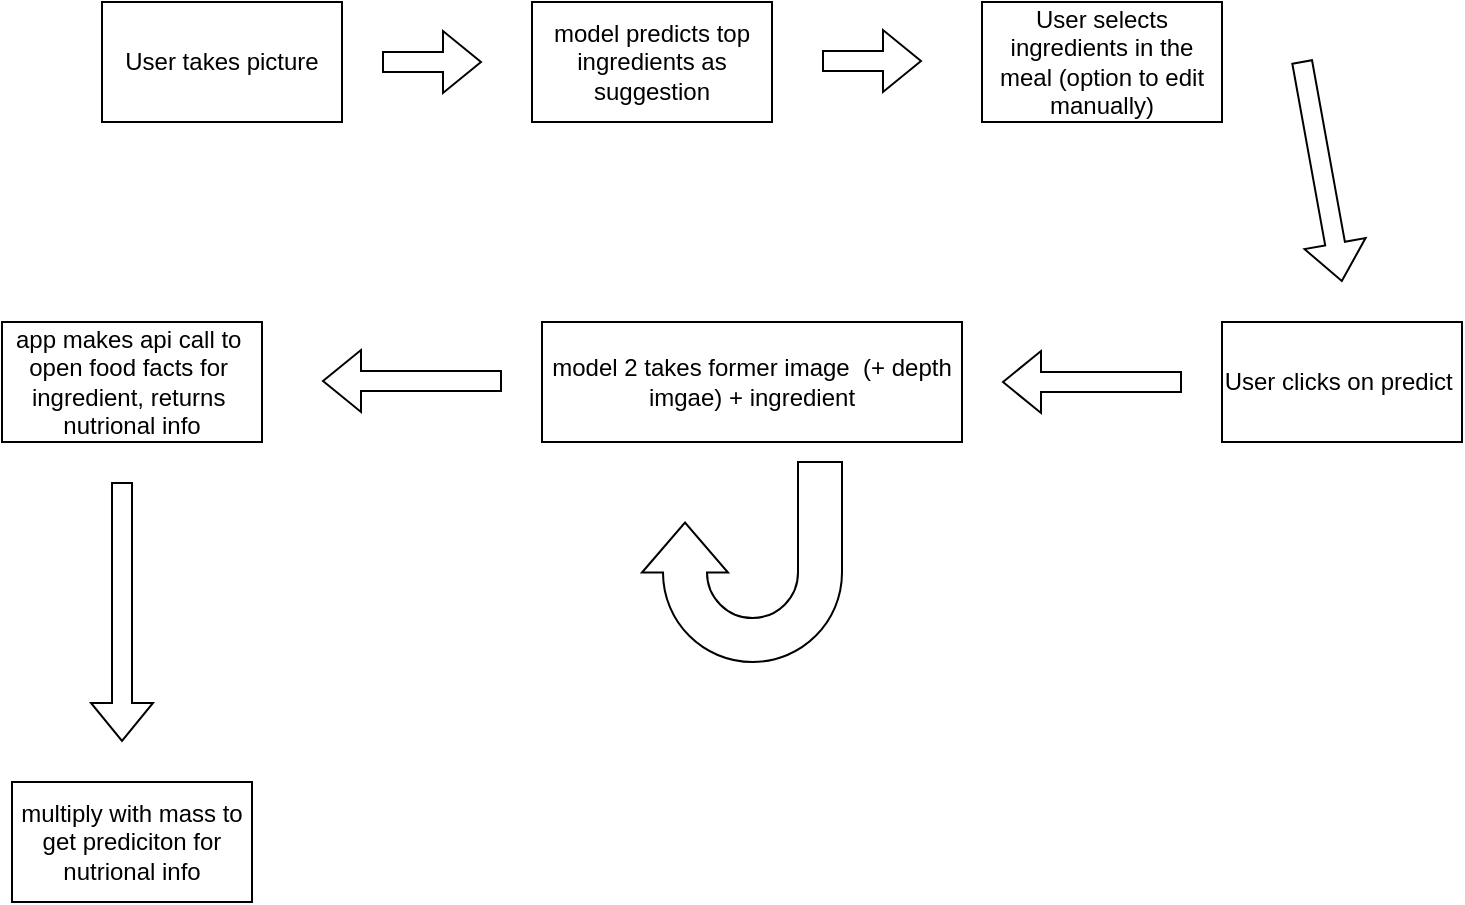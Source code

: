 <mxfile version="24.0.7" type="device">
  <diagram name="Page-1" id="4U4I9D5LyiPyMbzQqx2w">
    <mxGraphModel dx="1352" dy="826" grid="1" gridSize="10" guides="1" tooltips="1" connect="1" arrows="1" fold="1" page="1" pageScale="1" pageWidth="850" pageHeight="1100" math="0" shadow="0">
      <root>
        <mxCell id="0" />
        <mxCell id="1" parent="0" />
        <mxCell id="Gq1VgQn_8ZEdUVi94Pho-1" value="User takes picture" style="rounded=0;whiteSpace=wrap;html=1;" vertex="1" parent="1">
          <mxGeometry x="90" y="170" width="120" height="60" as="geometry" />
        </mxCell>
        <mxCell id="Gq1VgQn_8ZEdUVi94Pho-2" value="" style="shape=flexArrow;endArrow=classic;html=1;rounded=0;" edge="1" parent="1">
          <mxGeometry width="50" height="50" relative="1" as="geometry">
            <mxPoint x="230" y="200" as="sourcePoint" />
            <mxPoint x="280" y="200" as="targetPoint" />
          </mxGeometry>
        </mxCell>
        <mxCell id="Gq1VgQn_8ZEdUVi94Pho-3" value="model predicts top ingredients as suggestion" style="rounded=0;whiteSpace=wrap;html=1;" vertex="1" parent="1">
          <mxGeometry x="305" y="170" width="120" height="60" as="geometry" />
        </mxCell>
        <mxCell id="Gq1VgQn_8ZEdUVi94Pho-4" value="" style="shape=flexArrow;endArrow=classic;html=1;rounded=0;" edge="1" parent="1">
          <mxGeometry width="50" height="50" relative="1" as="geometry">
            <mxPoint x="450" y="199.5" as="sourcePoint" />
            <mxPoint x="500" y="199.5" as="targetPoint" />
          </mxGeometry>
        </mxCell>
        <mxCell id="Gq1VgQn_8ZEdUVi94Pho-5" value="User selects ingredients in the meal (option to edit manually)" style="rounded=0;whiteSpace=wrap;html=1;" vertex="1" parent="1">
          <mxGeometry x="530" y="170" width="120" height="60" as="geometry" />
        </mxCell>
        <mxCell id="Gq1VgQn_8ZEdUVi94Pho-6" value="" style="shape=flexArrow;endArrow=classic;html=1;rounded=0;" edge="1" parent="1">
          <mxGeometry width="50" height="50" relative="1" as="geometry">
            <mxPoint x="690" y="199.5" as="sourcePoint" />
            <mxPoint x="710" y="310" as="targetPoint" />
          </mxGeometry>
        </mxCell>
        <mxCell id="Gq1VgQn_8ZEdUVi94Pho-7" value="User clicks on predict&amp;nbsp;" style="rounded=0;whiteSpace=wrap;html=1;" vertex="1" parent="1">
          <mxGeometry x="650" y="330" width="120" height="60" as="geometry" />
        </mxCell>
        <mxCell id="Gq1VgQn_8ZEdUVi94Pho-8" value="" style="shape=flexArrow;endArrow=classic;html=1;rounded=0;" edge="1" parent="1">
          <mxGeometry width="50" height="50" relative="1" as="geometry">
            <mxPoint x="630" y="360" as="sourcePoint" />
            <mxPoint x="540" y="360" as="targetPoint" />
          </mxGeometry>
        </mxCell>
        <mxCell id="Gq1VgQn_8ZEdUVi94Pho-9" value="model 2 takes former image&amp;nbsp; (+ depth imgae) + ingredient" style="rounded=0;whiteSpace=wrap;html=1;" vertex="1" parent="1">
          <mxGeometry x="310" y="330" width="210" height="60" as="geometry" />
        </mxCell>
        <mxCell id="Gq1VgQn_8ZEdUVi94Pho-11" value="" style="html=1;shadow=0;dashed=0;align=center;verticalAlign=middle;shape=mxgraph.arrows2.uTurnArrow;dy=11;arrowHead=43;dx2=25;rotation=-90;" vertex="1" parent="1">
          <mxGeometry x="360" y="400" width="100" height="100" as="geometry" />
        </mxCell>
        <mxCell id="Gq1VgQn_8ZEdUVi94Pho-12" value="" style="shape=flexArrow;endArrow=classic;html=1;rounded=0;" edge="1" parent="1">
          <mxGeometry width="50" height="50" relative="1" as="geometry">
            <mxPoint x="290" y="359.5" as="sourcePoint" />
            <mxPoint x="200" y="359.5" as="targetPoint" />
          </mxGeometry>
        </mxCell>
        <mxCell id="Gq1VgQn_8ZEdUVi94Pho-14" value="&lt;span style=&quot;text-wrap: nowrap;&quot;&gt;app makes api call to&amp;nbsp;&lt;/span&gt;&lt;div&gt;&lt;span style=&quot;text-wrap: nowrap;&quot;&gt;open food facts for&amp;nbsp;&lt;/span&gt;&lt;/div&gt;&lt;div&gt;&lt;span style=&quot;text-wrap: nowrap;&quot;&gt;ingredient, returns&amp;nbsp;&lt;/span&gt;&lt;/div&gt;&lt;div&gt;&lt;span style=&quot;text-wrap: nowrap;&quot;&gt;nutrional info&lt;/span&gt;&lt;/div&gt;" style="rounded=0;whiteSpace=wrap;html=1;" vertex="1" parent="1">
          <mxGeometry x="40" y="330" width="130" height="60" as="geometry" />
        </mxCell>
        <mxCell id="Gq1VgQn_8ZEdUVi94Pho-15" value="multiply with mass to get prediciton for nutrional info" style="rounded=0;whiteSpace=wrap;html=1;" vertex="1" parent="1">
          <mxGeometry x="45" y="560" width="120" height="60" as="geometry" />
        </mxCell>
        <mxCell id="Gq1VgQn_8ZEdUVi94Pho-16" value="" style="shape=flexArrow;endArrow=classic;html=1;rounded=0;" edge="1" parent="1">
          <mxGeometry width="50" height="50" relative="1" as="geometry">
            <mxPoint x="100" y="410" as="sourcePoint" />
            <mxPoint x="100" y="540" as="targetPoint" />
          </mxGeometry>
        </mxCell>
      </root>
    </mxGraphModel>
  </diagram>
</mxfile>
